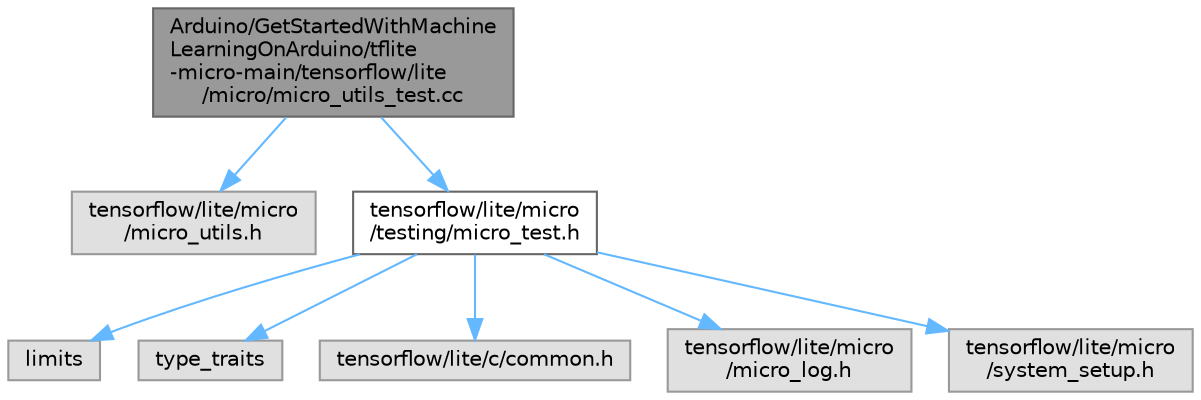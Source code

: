 digraph "Arduino/GetStartedWithMachineLearningOnArduino/tflite-micro-main/tensorflow/lite/micro/micro_utils_test.cc"
{
 // LATEX_PDF_SIZE
  bgcolor="transparent";
  edge [fontname=Helvetica,fontsize=10,labelfontname=Helvetica,labelfontsize=10];
  node [fontname=Helvetica,fontsize=10,shape=box,height=0.2,width=0.4];
  Node1 [id="Node000001",label="Arduino/GetStartedWithMachine\lLearningOnArduino/tflite\l-micro-main/tensorflow/lite\l/micro/micro_utils_test.cc",height=0.2,width=0.4,color="gray40", fillcolor="grey60", style="filled", fontcolor="black",tooltip=" "];
  Node1 -> Node2 [id="edge8_Node000001_Node000002",color="steelblue1",style="solid",tooltip=" "];
  Node2 [id="Node000002",label="tensorflow/lite/micro\l/micro_utils.h",height=0.2,width=0.4,color="grey60", fillcolor="#E0E0E0", style="filled",tooltip=" "];
  Node1 -> Node3 [id="edge9_Node000001_Node000003",color="steelblue1",style="solid",tooltip=" "];
  Node3 [id="Node000003",label="tensorflow/lite/micro\l/testing/micro_test.h",height=0.2,width=0.4,color="grey40", fillcolor="white", style="filled",URL="$micro__test_8h.html",tooltip=" "];
  Node3 -> Node4 [id="edge10_Node000003_Node000004",color="steelblue1",style="solid",tooltip=" "];
  Node4 [id="Node000004",label="limits",height=0.2,width=0.4,color="grey60", fillcolor="#E0E0E0", style="filled",tooltip=" "];
  Node3 -> Node5 [id="edge11_Node000003_Node000005",color="steelblue1",style="solid",tooltip=" "];
  Node5 [id="Node000005",label="type_traits",height=0.2,width=0.4,color="grey60", fillcolor="#E0E0E0", style="filled",tooltip=" "];
  Node3 -> Node6 [id="edge12_Node000003_Node000006",color="steelblue1",style="solid",tooltip=" "];
  Node6 [id="Node000006",label="tensorflow/lite/c/common.h",height=0.2,width=0.4,color="grey60", fillcolor="#E0E0E0", style="filled",tooltip=" "];
  Node3 -> Node7 [id="edge13_Node000003_Node000007",color="steelblue1",style="solid",tooltip=" "];
  Node7 [id="Node000007",label="tensorflow/lite/micro\l/micro_log.h",height=0.2,width=0.4,color="grey60", fillcolor="#E0E0E0", style="filled",tooltip=" "];
  Node3 -> Node8 [id="edge14_Node000003_Node000008",color="steelblue1",style="solid",tooltip=" "];
  Node8 [id="Node000008",label="tensorflow/lite/micro\l/system_setup.h",height=0.2,width=0.4,color="grey60", fillcolor="#E0E0E0", style="filled",tooltip=" "];
}
